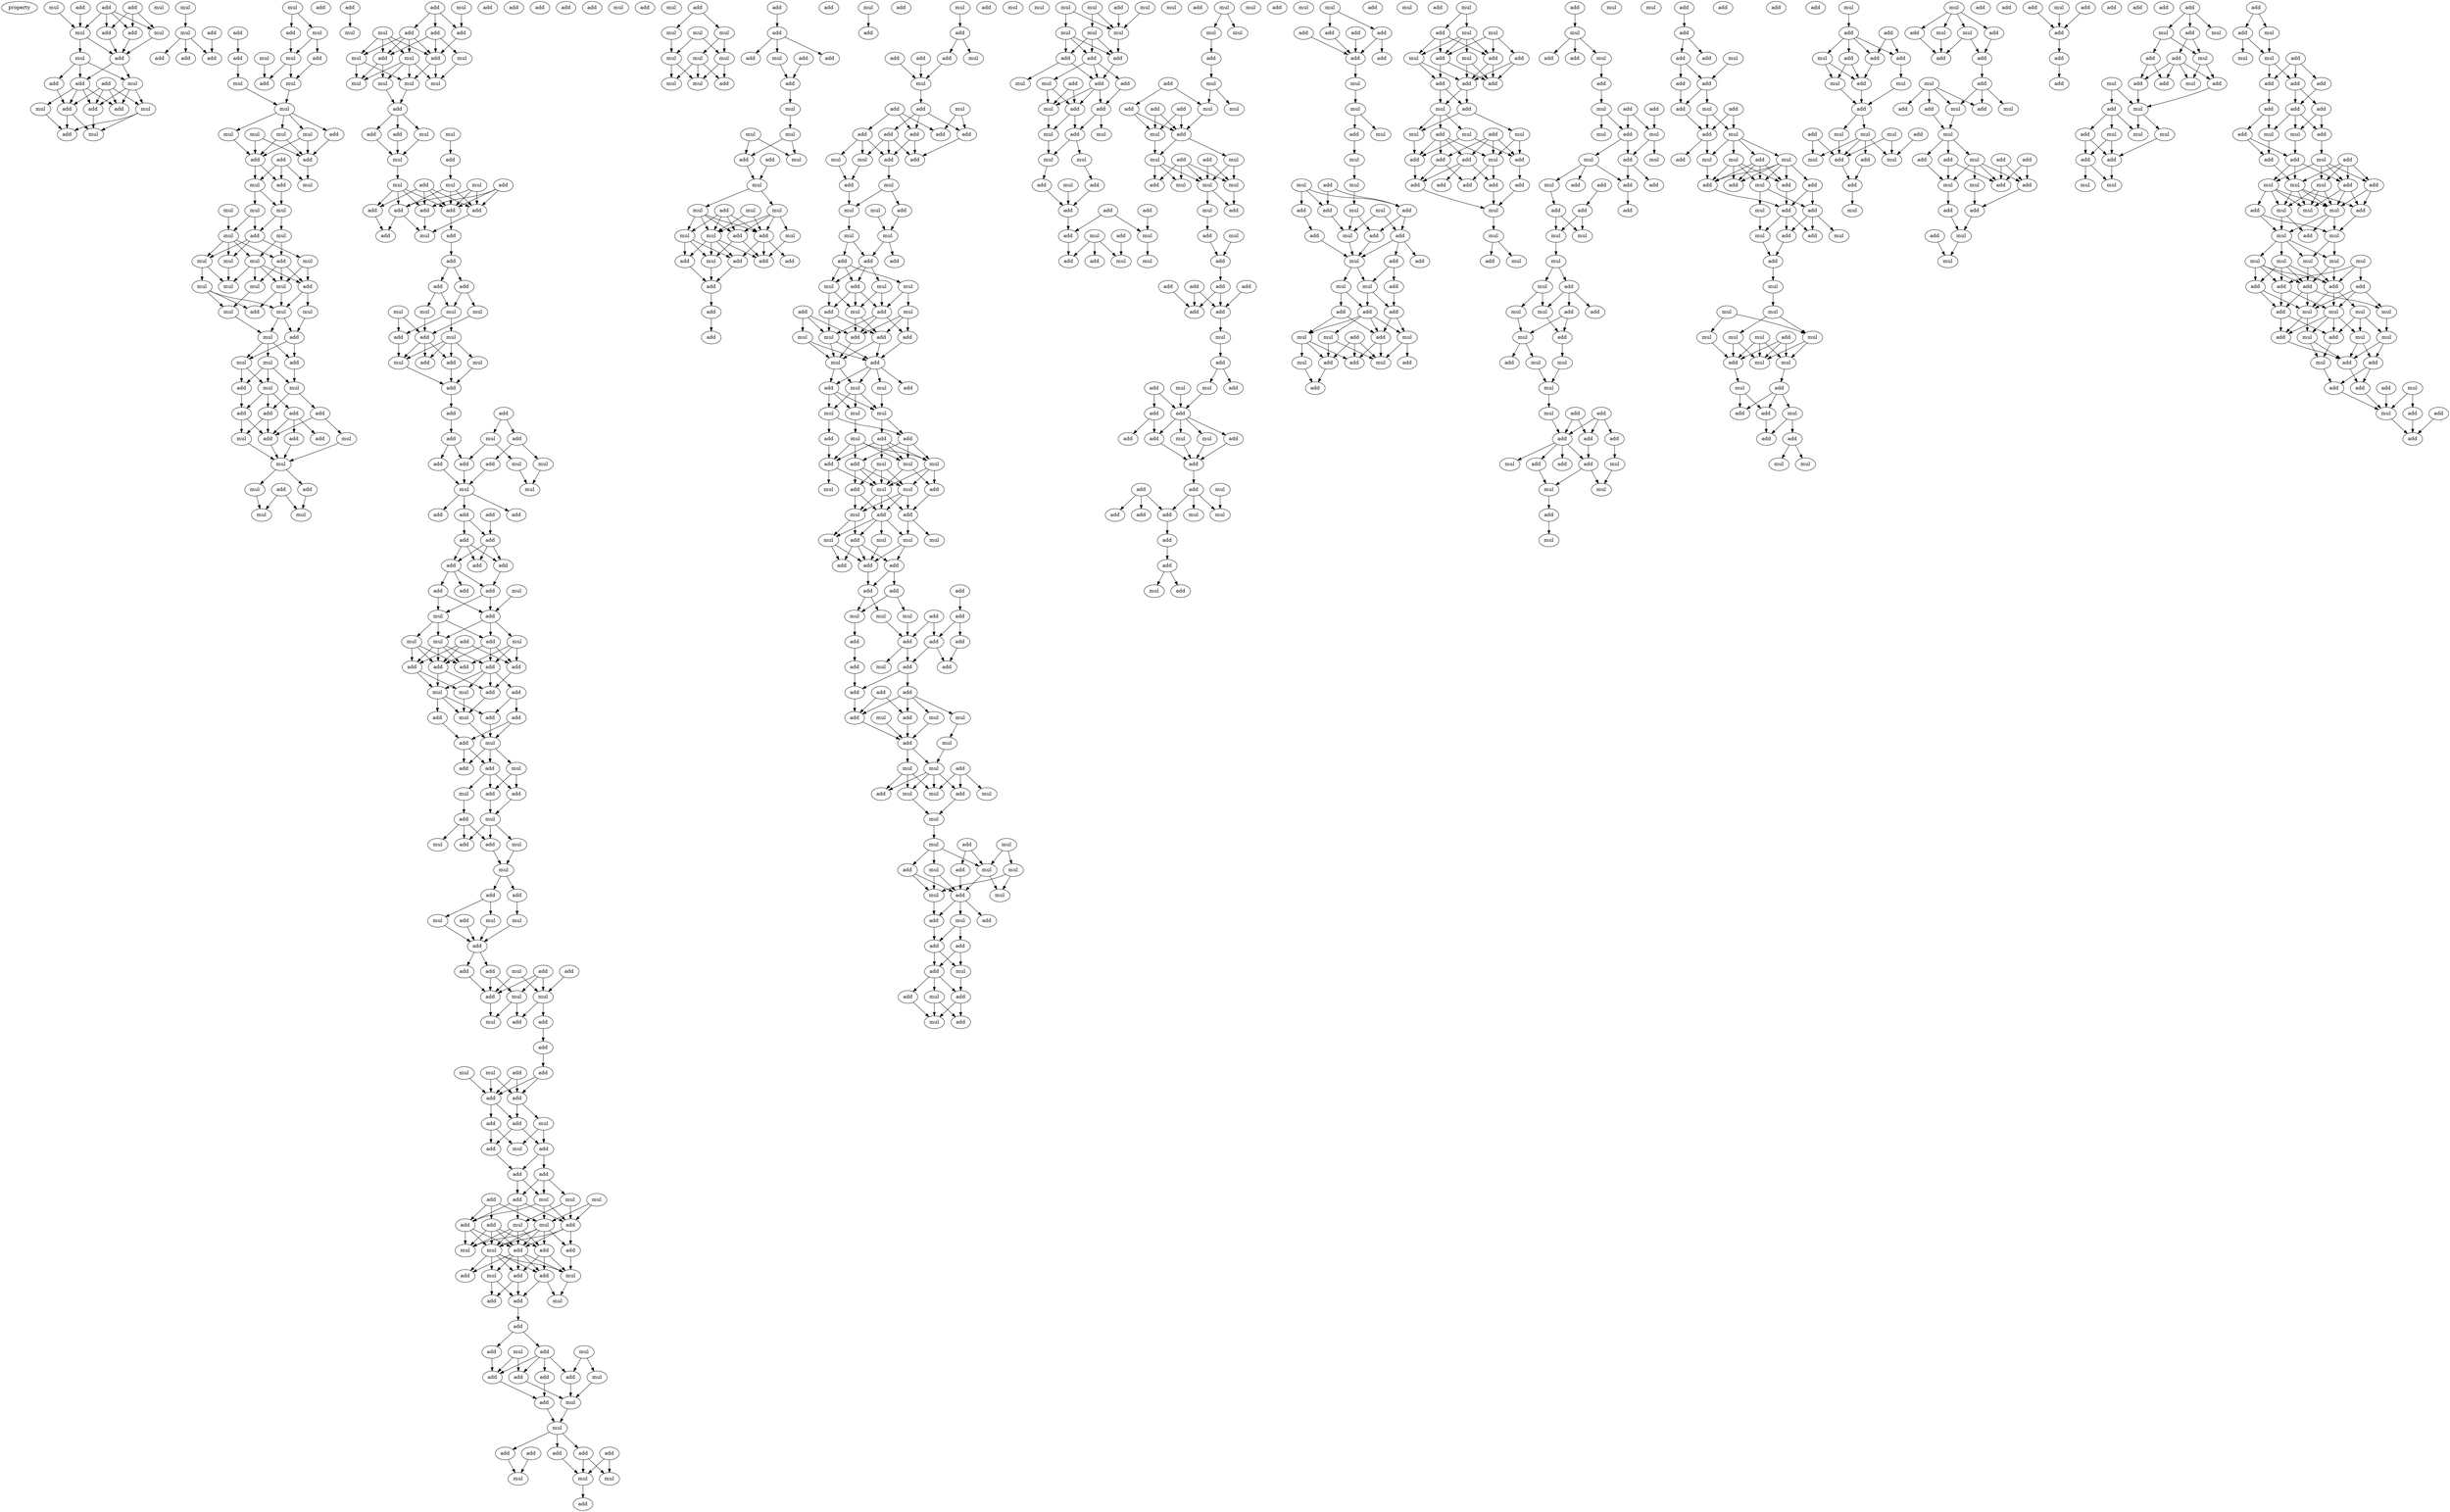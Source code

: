 digraph {
    node [fontcolor=black]
    property [mul=2,lf=1.1]
    0 [ label = add ];
    1 [ label = add ];
    2 [ label = mul ];
    3 [ label = mul ];
    4 [ label = add ];
    5 [ label = add ];
    6 [ label = mul ];
    7 [ label = add ];
    8 [ label = mul ];
    9 [ label = add ];
    10 [ label = mul ];
    11 [ label = add ];
    12 [ label = add ];
    13 [ label = add ];
    14 [ label = mul ];
    15 [ label = add ];
    16 [ label = mul ];
    17 [ label = mul ];
    18 [ label = add ];
    19 [ label = add ];
    20 [ label = add ];
    21 [ label = mul ];
    22 [ label = mul ];
    23 [ label = add ];
    24 [ label = mul ];
    25 [ label = add ];
    26 [ label = add ];
    27 [ label = add ];
    28 [ label = mul ];
    29 [ label = add ];
    30 [ label = add ];
    31 [ label = mul ];
    32 [ label = add ];
    33 [ label = add ];
    34 [ label = mul ];
    35 [ label = mul ];
    36 [ label = mul ];
    37 [ label = add ];
    38 [ label = mul ];
    39 [ label = mul ];
    40 [ label = mul ];
    41 [ label = mul ];
    42 [ label = add ];
    43 [ label = mul ];
    44 [ label = mul ];
    45 [ label = add ];
    46 [ label = add ];
    47 [ label = add ];
    48 [ label = add ];
    49 [ label = mul ];
    50 [ label = mul ];
    51 [ label = mul ];
    52 [ label = mul ];
    53 [ label = mul ];
    54 [ label = mul ];
    55 [ label = mul ];
    56 [ label = add ];
    57 [ label = mul ];
    58 [ label = add ];
    59 [ label = mul ];
    60 [ label = mul ];
    61 [ label = mul ];
    62 [ label = add ];
    63 [ label = mul ];
    64 [ label = mul ];
    65 [ label = mul ];
    66 [ label = mul ];
    67 [ label = mul ];
    68 [ label = add ];
    69 [ label = mul ];
    70 [ label = mul ];
    71 [ label = mul ];
    72 [ label = add ];
    73 [ label = mul ];
    74 [ label = mul ];
    75 [ label = add ];
    76 [ label = mul ];
    77 [ label = mul ];
    78 [ label = add ];
    79 [ label = add ];
    80 [ label = add ];
    81 [ label = add ];
    82 [ label = add ];
    83 [ label = add ];
    84 [ label = mul ];
    85 [ label = add ];
    86 [ label = add ];
    87 [ label = mul ];
    88 [ label = mul ];
    89 [ label = add ];
    90 [ label = add ];
    91 [ label = mul ];
    92 [ label = mul ];
    93 [ label = mul ];
    94 [ label = add ];
    95 [ label = add ];
    96 [ label = add ];
    97 [ label = mul ];
    98 [ label = mul ];
    99 [ label = add ];
    100 [ label = mul ];
    101 [ label = add ];
    102 [ label = add ];
    103 [ label = mul ];
    104 [ label = add ];
    105 [ label = mul ];
    106 [ label = add ];
    107 [ label = mul ];
    108 [ label = mul ];
    109 [ label = mul ];
    110 [ label = mul ];
    111 [ label = mul ];
    112 [ label = add ];
    113 [ label = add ];
    114 [ label = mul ];
    115 [ label = mul ];
    116 [ label = add ];
    117 [ label = mul ];
    118 [ label = add ];
    119 [ label = add ];
    120 [ label = mul ];
    121 [ label = mul ];
    122 [ label = mul ];
    123 [ label = add ];
    124 [ label = add ];
    125 [ label = add ];
    126 [ label = add ];
    127 [ label = add ];
    128 [ label = add ];
    129 [ label = mul ];
    130 [ label = add ];
    131 [ label = add ];
    132 [ label = add ];
    133 [ label = add ];
    134 [ label = add ];
    135 [ label = mul ];
    136 [ label = mul ];
    137 [ label = mul ];
    138 [ label = mul ];
    139 [ label = add ];
    140 [ label = add ];
    141 [ label = add ];
    142 [ label = mul ];
    143 [ label = mul ];
    144 [ label = add ];
    145 [ label = add ];
    146 [ label = add ];
    147 [ label = mul ];
    148 [ label = add ];
    149 [ label = add ];
    150 [ label = add ];
    151 [ label = add ];
    152 [ label = add ];
    153 [ label = add ];
    154 [ label = mul ];
    155 [ label = add ];
    156 [ label = mul ];
    157 [ label = add ];
    158 [ label = mul ];
    159 [ label = add ];
    160 [ label = mul ];
    161 [ label = mul ];
    162 [ label = add ];
    163 [ label = add ];
    164 [ label = add ];
    165 [ label = add ];
    166 [ label = add ];
    167 [ label = add ];
    168 [ label = add ];
    169 [ label = add ];
    170 [ label = add ];
    171 [ label = add ];
    172 [ label = add ];
    173 [ label = add ];
    174 [ label = add ];
    175 [ label = mul ];
    176 [ label = add ];
    177 [ label = mul ];
    178 [ label = add ];
    179 [ label = mul ];
    180 [ label = mul ];
    181 [ label = mul ];
    182 [ label = add ];
    183 [ label = add ];
    184 [ label = add ];
    185 [ label = add ];
    186 [ label = add ];
    187 [ label = add ];
    188 [ label = add ];
    189 [ label = mul ];
    190 [ label = add ];
    191 [ label = mul ];
    192 [ label = add ];
    193 [ label = add ];
    194 [ label = add ];
    195 [ label = mul ];
    196 [ label = add ];
    197 [ label = mul ];
    198 [ label = add ];
    199 [ label = add ];
    200 [ label = mul ];
    201 [ label = add ];
    202 [ label = mul ];
    203 [ label = add ];
    204 [ label = add ];
    205 [ label = mul ];
    206 [ label = add ];
    207 [ label = mul ];
    208 [ label = mul ];
    209 [ label = add ];
    210 [ label = add ];
    211 [ label = mul ];
    212 [ label = add ];
    213 [ label = add ];
    214 [ label = mul ];
    215 [ label = add ];
    216 [ label = mul ];
    217 [ label = mul ];
    218 [ label = mul ];
    219 [ label = add ];
    220 [ label = add ];
    221 [ label = add ];
    222 [ label = add ];
    223 [ label = mul ];
    224 [ label = add ];
    225 [ label = mul ];
    226 [ label = mul ];
    227 [ label = add ];
    228 [ label = add ];
    229 [ label = mul ];
    230 [ label = add ];
    231 [ label = add ];
    232 [ label = mul ];
    233 [ label = add ];
    234 [ label = mul ];
    235 [ label = add ];
    236 [ label = add ];
    237 [ label = add ];
    238 [ label = add ];
    239 [ label = mul ];
    240 [ label = add ];
    241 [ label = add ];
    242 [ label = mul ];
    243 [ label = mul ];
    244 [ label = add ];
    245 [ label = add ];
    246 [ label = add ];
    247 [ label = add ];
    248 [ label = mul ];
    249 [ label = add ];
    250 [ label = mul ];
    251 [ label = mul ];
    252 [ label = add ];
    253 [ label = mul ];
    254 [ label = add ];
    255 [ label = add ];
    256 [ label = add ];
    257 [ label = mul ];
    258 [ label = add ];
    259 [ label = add ];
    260 [ label = mul ];
    261 [ label = add ];
    262 [ label = mul ];
    263 [ label = add ];
    264 [ label = add ];
    265 [ label = mul ];
    266 [ label = mul ];
    267 [ label = add ];
    268 [ label = add ];
    269 [ label = mul ];
    270 [ label = add ];
    271 [ label = add ];
    272 [ label = mul ];
    273 [ label = add ];
    274 [ label = mul ];
    275 [ label = add ];
    276 [ label = add ];
    277 [ label = add ];
    278 [ label = add ];
    279 [ label = add ];
    280 [ label = mul ];
    281 [ label = add ];
    282 [ label = mul ];
    283 [ label = mul ];
    284 [ label = add ];
    285 [ label = add ];
    286 [ label = add ];
    287 [ label = add ];
    288 [ label = add ];
    289 [ label = mul ];
    290 [ label = mul ];
    291 [ label = mul ];
    292 [ label = add ];
    293 [ label = add ];
    294 [ label = mul ];
    295 [ label = mul ];
    296 [ label = mul ];
    297 [ label = mul ];
    298 [ label = mul ];
    299 [ label = mul ];
    300 [ label = mul ];
    301 [ label = add ];
    302 [ label = mul ];
    303 [ label = add ];
    304 [ label = add ];
    305 [ label = add ];
    306 [ label = mul ];
    307 [ label = add ];
    308 [ label = add ];
    309 [ label = add ];
    310 [ label = add ];
    311 [ label = mul ];
    312 [ label = mul ];
    313 [ label = mul ];
    314 [ label = add ];
    315 [ label = mul ];
    316 [ label = add ];
    317 [ label = mul ];
    318 [ label = mul ];
    319 [ label = mul ];
    320 [ label = add ];
    321 [ label = mul ];
    322 [ label = mul ];
    323 [ label = add ];
    324 [ label = mul ];
    325 [ label = mul ];
    326 [ label = add ];
    327 [ label = add ];
    328 [ label = mul ];
    329 [ label = add ];
    330 [ label = add ];
    331 [ label = add ];
    332 [ label = add ];
    333 [ label = add ];
    334 [ label = mul ];
    335 [ label = add ];
    336 [ label = mul ];
    337 [ label = add ];
    338 [ label = add ];
    339 [ label = add ];
    340 [ label = add ];
    341 [ label = add ];
    342 [ label = mul ];
    343 [ label = add ];
    344 [ label = add ];
    345 [ label = mul ];
    346 [ label = mul ];
    347 [ label = add ];
    348 [ label = add ];
    349 [ label = add ];
    350 [ label = add ];
    351 [ label = add ];
    352 [ label = add ];
    353 [ label = add ];
    354 [ label = add ];
    355 [ label = mul ];
    356 [ label = mul ];
    357 [ label = add ];
    358 [ label = mul ];
    359 [ label = add ];
    360 [ label = mul ];
    361 [ label = mul ];
    362 [ label = mul ];
    363 [ label = add ];
    364 [ label = mul ];
    365 [ label = mul ];
    366 [ label = add ];
    367 [ label = add ];
    368 [ label = add ];
    369 [ label = add ];
    370 [ label = mul ];
    371 [ label = mul ];
    372 [ label = mul ];
    373 [ label = add ];
    374 [ label = add ];
    375 [ label = mul ];
    376 [ label = add ];
    377 [ label = mul ];
    378 [ label = add ];
    379 [ label = add ];
    380 [ label = mul ];
    381 [ label = mul ];
    382 [ label = add ];
    383 [ label = mul ];
    384 [ label = add ];
    385 [ label = mul ];
    386 [ label = add ];
    387 [ label = mul ];
    388 [ label = add ];
    389 [ label = mul ];
    390 [ label = mul ];
    391 [ label = mul ];
    392 [ label = mul ];
    393 [ label = add ];
    394 [ label = add ];
    395 [ label = add ];
    396 [ label = add ];
    397 [ label = mul ];
    398 [ label = mul ];
    399 [ label = add ];
    400 [ label = mul ];
    401 [ label = mul ];
    402 [ label = mul ];
    403 [ label = mul ];
    404 [ label = add ];
    405 [ label = add ];
    406 [ label = add ];
    407 [ label = mul ];
    408 [ label = add ];
    409 [ label = mul ];
    410 [ label = mul ];
    411 [ label = mul ];
    412 [ label = mul ];
    413 [ label = add ];
    414 [ label = add ];
    415 [ label = add ];
    416 [ label = add ];
    417 [ label = add ];
    418 [ label = add ];
    419 [ label = add ];
    420 [ label = mul ];
    421 [ label = add ];
    422 [ label = add ];
    423 [ label = mul ];
    424 [ label = mul ];
    425 [ label = add ];
    426 [ label = add ];
    427 [ label = add ];
    428 [ label = add ];
    429 [ label = add ];
    430 [ label = mul ];
    431 [ label = add ];
    432 [ label = add ];
    433 [ label = add ];
    434 [ label = add ];
    435 [ label = add ];
    436 [ label = add ];
    437 [ label = mul ];
    438 [ label = mul ];
    439 [ label = add ];
    440 [ label = mul ];
    441 [ label = mul ];
    442 [ label = add ];
    443 [ label = mul ];
    444 [ label = mul ];
    445 [ label = add ];
    446 [ label = mul ];
    447 [ label = mul ];
    448 [ label = add ];
    449 [ label = add ];
    450 [ label = mul ];
    451 [ label = mul ];
    452 [ label = add ];
    453 [ label = mul ];
    454 [ label = mul ];
    455 [ label = mul ];
    456 [ label = add ];
    457 [ label = add ];
    458 [ label = mul ];
    459 [ label = mul ];
    460 [ label = add ];
    461 [ label = mul ];
    462 [ label = mul ];
    463 [ label = add ];
    464 [ label = mul ];
    465 [ label = add ];
    466 [ label = add ];
    467 [ label = mul ];
    468 [ label = add ];
    469 [ label = add ];
    470 [ label = mul ];
    471 [ label = mul ];
    472 [ label = add ];
    473 [ label = add ];
    474 [ label = mul ];
    475 [ label = add ];
    476 [ label = mul ];
    477 [ label = mul ];
    478 [ label = add ];
    479 [ label = mul ];
    480 [ label = mul ];
    481 [ label = mul ];
    482 [ label = mul ];
    483 [ label = mul ];
    484 [ label = add ];
    485 [ label = add ];
    486 [ label = add ];
    487 [ label = add ];
    488 [ label = mul ];
    489 [ label = mul ];
    490 [ label = add ];
    491 [ label = add ];
    492 [ label = add ];
    493 [ label = add ];
    494 [ label = mul ];
    495 [ label = mul ];
    496 [ label = add ];
    497 [ label = add ];
    498 [ label = mul ];
    499 [ label = mul ];
    500 [ label = mul ];
    501 [ label = add ];
    502 [ label = mul ];
    503 [ label = add ];
    504 [ label = add ];
    505 [ label = add ];
    506 [ label = add ];
    507 [ label = mul ];
    508 [ label = add ];
    509 [ label = mul ];
    510 [ label = add ];
    511 [ label = mul ];
    512 [ label = mul ];
    513 [ label = add ];
    514 [ label = add ];
    515 [ label = mul ];
    516 [ label = mul ];
    517 [ label = mul ];
    518 [ label = mul ];
    519 [ label = add ];
    520 [ label = mul ];
    521 [ label = add ];
    522 [ label = add ];
    523 [ label = mul ];
    524 [ label = add ];
    525 [ label = mul ];
    526 [ label = add ];
    527 [ label = add ];
    528 [ label = mul ];
    529 [ label = add ];
    530 [ label = add ];
    531 [ label = mul ];
    532 [ label = mul ];
    533 [ label = add ];
    534 [ label = mul ];
    535 [ label = mul ];
    536 [ label = mul ];
    537 [ label = mul ];
    538 [ label = add ];
    539 [ label = add ];
    540 [ label = mul ];
    541 [ label = add ];
    542 [ label = add ];
    543 [ label = add ];
    544 [ label = add ];
    545 [ label = add ];
    546 [ label = add ];
    547 [ label = add ];
    548 [ label = add ];
    549 [ label = mul ];
    550 [ label = add ];
    551 [ label = mul ];
    552 [ label = mul ];
    553 [ label = add ];
    554 [ label = add ];
    555 [ label = add ];
    556 [ label = add ];
    557 [ label = add ];
    558 [ label = add ];
    559 [ label = mul ];
    560 [ label = mul ];
    561 [ label = add ];
    562 [ label = add ];
    563 [ label = add ];
    564 [ label = mul ];
    565 [ label = add ];
    566 [ label = add ];
    567 [ label = add ];
    568 [ label = mul ];
    569 [ label = mul ];
    570 [ label = add ];
    571 [ label = add ];
    572 [ label = add ];
    573 [ label = mul ];
    574 [ label = mul ];
    575 [ label = add ];
    576 [ label = mul ];
    577 [ label = add ];
    578 [ label = add ];
    579 [ label = add ];
    580 [ label = add ];
    581 [ label = add ];
    582 [ label = add ];
    583 [ label = add ];
    584 [ label = mul ];
    585 [ label = mul ];
    586 [ label = mul ];
    587 [ label = add ];
    588 [ label = mul ];
    589 [ label = mul ];
    590 [ label = mul ];
    591 [ label = add ];
    592 [ label = mul ];
    593 [ label = add ];
    594 [ label = add ];
    595 [ label = mul ];
    596 [ label = add ];
    597 [ label = mul ];
    598 [ label = add ];
    599 [ label = add ];
    600 [ label = mul ];
    601 [ label = add ];
    602 [ label = add ];
    603 [ label = mul ];
    604 [ label = add ];
    605 [ label = add ];
    606 [ label = mul ];
    607 [ label = mul ];
    608 [ label = add ];
    609 [ label = add ];
    610 [ label = add ];
    611 [ label = add ];
    612 [ label = mul ];
    613 [ label = mul ];
    614 [ label = add ];
    615 [ label = add ];
    616 [ label = mul ];
    617 [ label = mul ];
    618 [ label = add ];
    619 [ label = mul ];
    620 [ label = add ];
    621 [ label = add ];
    622 [ label = add ];
    623 [ label = mul ];
    624 [ label = mul ];
    625 [ label = add ];
    626 [ label = mul ];
    627 [ label = mul ];
    628 [ label = add ];
    629 [ label = add ];
    630 [ label = mul ];
    631 [ label = add ];
    632 [ label = add ];
    633 [ label = add ];
    634 [ label = add ];
    635 [ label = mul ];
    636 [ label = add ];
    637 [ label = add ];
    638 [ label = mul ];
    639 [ label = add ];
    640 [ label = mul ];
    641 [ label = mul ];
    642 [ label = mul ];
    643 [ label = add ];
    644 [ label = add ];
    645 [ label = add ];
    646 [ label = add ];
    647 [ label = add ];
    648 [ label = add ];
    649 [ label = add ];
    650 [ label = add ];
    651 [ label = add ];
    652 [ label = mul ];
    653 [ label = add ];
    654 [ label = mul ];
    655 [ label = mul ];
    656 [ label = add ];
    657 [ label = mul ];
    658 [ label = add ];
    659 [ label = add ];
    660 [ label = mul ];
    661 [ label = add ];
    662 [ label = mul ];
    663 [ label = mul ];
    664 [ label = add ];
    665 [ label = add ];
    666 [ label = add ];
    667 [ label = mul ];
    668 [ label = mul ];
    669 [ label = mul ];
    670 [ label = mul ];
    671 [ label = add ];
    672 [ label = add ];
    673 [ label = add ];
    674 [ label = add ];
    675 [ label = add ];
    676 [ label = mul ];
    677 [ label = add ];
    678 [ label = add ];
    679 [ label = add ];
    680 [ label = mul ];
    681 [ label = mul ];
    682 [ label = mul ];
    683 [ label = mul ];
    684 [ label = mul ];
    685 [ label = add ];
    686 [ label = add ];
    687 [ label = add ];
    688 [ label = mul ];
    689 [ label = mul ];
    690 [ label = mul ];
    691 [ label = add ];
    692 [ label = mul ];
    693 [ label = add ];
    694 [ label = mul ];
    695 [ label = mul ];
    696 [ label = add ];
    697 [ label = add ];
    698 [ label = mul ];
    699 [ label = add ];
    700 [ label = add ];
    701 [ label = add ];
    702 [ label = add ];
    703 [ label = add ];
    704 [ label = mul ];
    705 [ label = mul ];
    706 [ label = add ];
    707 [ label = mul ];
    708 [ label = mul ];
    709 [ label = add ];
    710 [ label = mul ];
    711 [ label = add ];
    712 [ label = add ];
    713 [ label = mul ];
    714 [ label = add ];
    715 [ label = add ];
    716 [ label = add ];
    717 [ label = add ];
    718 [ label = add ];
    719 [ label = add ];
    720 [ label = add ];
    721 [ label = add ];
    722 [ label = mul ];
    723 [ label = mul ];
    724 [ label = add ];
    725 [ label = mul ];
    726 [ label = mul ];
    727 [ label = add ];
    728 [ label = mul ];
    729 [ label = add ];
    730 [ label = mul ];
    731 [ label = add ];
    732 [ label = add ];
    733 [ label = add ];
    734 [ label = add ];
    735 [ label = add ];
    736 [ label = mul ];
    737 [ label = add ];
    738 [ label = add ];
    739 [ label = mul ];
    740 [ label = mul ];
    741 [ label = add ];
    742 [ label = add ];
    743 [ label = add ];
    744 [ label = mul ];
    745 [ label = mul ];
    746 [ label = mul ];
    747 [ label = mul ];
    748 [ label = mul ];
    749 [ label = mul ];
    750 [ label = add ];
    751 [ label = mul ];
    752 [ label = add ];
    753 [ label = mul ];
    754 [ label = mul ];
    755 [ label = add ];
    756 [ label = mul ];
    757 [ label = add ];
    758 [ label = mul ];
    759 [ label = add ];
    760 [ label = add ];
    761 [ label = add ];
    762 [ label = mul ];
    763 [ label = mul ];
    764 [ label = mul ];
    765 [ label = add ];
    766 [ label = add ];
    767 [ label = mul ];
    768 [ label = add ];
    769 [ label = add ];
    770 [ label = add ];
    771 [ label = mul ];
    772 [ label = add ];
    773 [ label = mul ];
    774 [ label = add ];
    775 [ label = add ];
    776 [ label = mul ];
    777 [ label = add ];
    778 [ label = mul ];
    779 [ label = mul ];
    780 [ label = add ];
    781 [ label = mul ];
    782 [ label = add ];
    783 [ label = mul ];
    784 [ label = add ];
    785 [ label = mul ];
    786 [ label = mul ];
    787 [ label = add ];
    788 [ label = add ];
    789 [ label = mul ];
    790 [ label = mul ];
    791 [ label = add ];
    792 [ label = add ];
    793 [ label = add ];
    794 [ label = mul ];
    795 [ label = add ];
    796 [ label = add ];
    797 [ label = mul ];
    798 [ label = mul ];
    799 [ label = add ];
    800 [ label = mul ];
    801 [ label = add ];
    802 [ label = add ];
    803 [ label = mul ];
    804 [ label = add ];
    805 [ label = add ];
    806 [ label = mul ];
    807 [ label = add ];
    808 [ label = add ];
    809 [ label = mul ];
    810 [ label = add ];
    811 [ label = add ];
    812 [ label = add ];
    813 [ label = add ];
    814 [ label = mul ];
    815 [ label = mul ];
    816 [ label = add ];
    817 [ label = add ];
    818 [ label = add ];
    819 [ label = mul ];
    820 [ label = add ];
    821 [ label = add ];
    822 [ label = add ];
    823 [ label = add ];
    824 [ label = add ];
    825 [ label = add ];
    826 [ label = add ];
    827 [ label = add ];
    828 [ label = mul ];
    829 [ label = mul ];
    830 [ label = add ];
    831 [ label = mul ];
    832 [ label = add ];
    833 [ label = add ];
    834 [ label = add ];
    835 [ label = mul ];
    836 [ label = add ];
    837 [ label = mul ];
    838 [ label = mul ];
    839 [ label = add ];
    840 [ label = mul ];
    841 [ label = mul ];
    842 [ label = mul ];
    843 [ label = add ];
    844 [ label = add ];
    845 [ label = add ];
    846 [ label = mul ];
    847 [ label = mul ];
    848 [ label = add ];
    849 [ label = add ];
    850 [ label = mul ];
    851 [ label = add ];
    852 [ label = mul ];
    853 [ label = mul ];
    854 [ label = add ];
    855 [ label = add ];
    856 [ label = add ];
    857 [ label = add ];
    858 [ label = add ];
    859 [ label = add ];
    860 [ label = add ];
    861 [ label = mul ];
    862 [ label = mul ];
    863 [ label = add ];
    864 [ label = add ];
    865 [ label = add ];
    866 [ label = mul ];
    867 [ label = add ];
    868 [ label = mul ];
    869 [ label = add ];
    870 [ label = mul ];
    871 [ label = add ];
    872 [ label = mul ];
    873 [ label = mul ];
    874 [ label = add ];
    875 [ label = mul ];
    876 [ label = mul ];
    877 [ label = add ];
    878 [ label = mul ];
    879 [ label = mul ];
    880 [ label = add ];
    881 [ label = mul ];
    882 [ label = mul ];
    883 [ label = mul ];
    884 [ label = mul ];
    885 [ label = mul ];
    886 [ label = add ];
    887 [ label = add ];
    888 [ label = add ];
    889 [ label = add ];
    890 [ label = add ];
    891 [ label = mul ];
    892 [ label = mul ];
    893 [ label = mul ];
    894 [ label = mul ];
    895 [ label = add ];
    896 [ label = mul ];
    897 [ label = add ];
    898 [ label = mul ];
    899 [ label = mul ];
    900 [ label = add ];
    901 [ label = add ];
    902 [ label = add ];
    903 [ label = mul ];
    904 [ label = add ];
    905 [ label = mul ];
    906 [ label = add ];
    907 [ label = add ];
    908 [ label = add ];
    909 [ label = mul ];
    910 [ label = add ];
    911 [ label = add ];
    0 -> 5 [ name = 0 ];
    0 -> 7 [ name = 1 ];
    0 -> 8 [ name = 2 ];
    1 -> 5 [ name = 3 ];
    1 -> 6 [ name = 4 ];
    1 -> 7 [ name = 5 ];
    1 -> 8 [ name = 6 ];
    2 -> 6 [ name = 7 ];
    4 -> 6 [ name = 8 ];
    5 -> 9 [ name = 9 ];
    6 -> 9 [ name = 10 ];
    6 -> 10 [ name = 11 ];
    7 -> 9 [ name = 12 ];
    8 -> 9 [ name = 13 ];
    9 -> 11 [ name = 14 ];
    9 -> 14 [ name = 15 ];
    10 -> 11 [ name = 16 ];
    10 -> 13 [ name = 17 ];
    10 -> 14 [ name = 18 ];
    11 -> 15 [ name = 19 ];
    11 -> 16 [ name = 20 ];
    11 -> 18 [ name = 21 ];
    11 -> 19 [ name = 22 ];
    12 -> 15 [ name = 23 ];
    12 -> 17 [ name = 24 ];
    12 -> 18 [ name = 25 ];
    12 -> 19 [ name = 26 ];
    13 -> 19 [ name = 27 ];
    14 -> 15 [ name = 28 ];
    14 -> 17 [ name = 29 ];
    14 -> 18 [ name = 30 ];
    16 -> 20 [ name = 31 ];
    17 -> 20 [ name = 32 ];
    17 -> 21 [ name = 33 ];
    18 -> 21 [ name = 34 ];
    19 -> 20 [ name = 35 ];
    19 -> 21 [ name = 36 ];
    22 -> 24 [ name = 37 ];
    23 -> 27 [ name = 38 ];
    24 -> 25 [ name = 39 ];
    24 -> 26 [ name = 40 ];
    24 -> 27 [ name = 41 ];
    28 -> 30 [ name = 42 ];
    28 -> 31 [ name = 43 ];
    29 -> 33 [ name = 44 ];
    30 -> 35 [ name = 45 ];
    31 -> 32 [ name = 46 ];
    31 -> 35 [ name = 47 ];
    32 -> 38 [ name = 48 ];
    33 -> 36 [ name = 49 ];
    34 -> 37 [ name = 50 ];
    35 -> 37 [ name = 51 ];
    35 -> 38 [ name = 52 ];
    36 -> 39 [ name = 53 ];
    38 -> 39 [ name = 54 ];
    39 -> 40 [ name = 55 ];
    39 -> 41 [ name = 56 ];
    39 -> 42 [ name = 57 ];
    39 -> 44 [ name = 58 ];
    40 -> 45 [ name = 59 ];
    40 -> 46 [ name = 60 ];
    41 -> 45 [ name = 61 ];
    41 -> 46 [ name = 62 ];
    42 -> 46 [ name = 63 ];
    43 -> 45 [ name = 64 ];
    43 -> 46 [ name = 65 ];
    44 -> 45 [ name = 66 ];
    45 -> 48 [ name = 67 ];
    45 -> 50 [ name = 68 ];
    46 -> 49 [ name = 69 ];
    47 -> 48 [ name = 70 ];
    47 -> 49 [ name = 71 ];
    47 -> 50 [ name = 72 ];
    48 -> 52 [ name = 73 ];
    50 -> 52 [ name = 74 ];
    50 -> 53 [ name = 75 ];
    51 -> 55 [ name = 76 ];
    52 -> 54 [ name = 77 ];
    52 -> 56 [ name = 78 ];
    53 -> 55 [ name = 79 ];
    53 -> 56 [ name = 80 ];
    54 -> 58 [ name = 81 ];
    54 -> 61 [ name = 82 ];
    55 -> 58 [ name = 83 ];
    55 -> 59 [ name = 84 ];
    55 -> 60 [ name = 85 ];
    55 -> 61 [ name = 86 ];
    56 -> 57 [ name = 87 ];
    56 -> 59 [ name = 88 ];
    56 -> 60 [ name = 89 ];
    57 -> 62 [ name = 90 ];
    57 -> 66 [ name = 91 ];
    58 -> 62 [ name = 92 ];
    58 -> 65 [ name = 93 ];
    58 -> 66 [ name = 94 ];
    59 -> 64 [ name = 95 ];
    60 -> 63 [ name = 96 ];
    60 -> 64 [ name = 97 ];
    61 -> 62 [ name = 98 ];
    61 -> 64 [ name = 99 ];
    61 -> 65 [ name = 100 ];
    61 -> 66 [ name = 101 ];
    62 -> 69 [ name = 102 ];
    62 -> 70 [ name = 103 ];
    63 -> 67 [ name = 104 ];
    63 -> 68 [ name = 105 ];
    63 -> 69 [ name = 106 ];
    65 -> 67 [ name = 107 ];
    66 -> 68 [ name = 108 ];
    66 -> 69 [ name = 109 ];
    67 -> 71 [ name = 110 ];
    69 -> 71 [ name = 111 ];
    69 -> 72 [ name = 112 ];
    70 -> 72 [ name = 113 ];
    71 -> 73 [ name = 114 ];
    71 -> 74 [ name = 115 ];
    71 -> 75 [ name = 116 ];
    72 -> 73 [ name = 117 ];
    72 -> 75 [ name = 118 ];
    73 -> 77 [ name = 119 ];
    73 -> 78 [ name = 120 ];
    74 -> 76 [ name = 121 ];
    74 -> 77 [ name = 122 ];
    74 -> 78 [ name = 123 ];
    75 -> 76 [ name = 124 ];
    76 -> 81 [ name = 125 ];
    76 -> 82 [ name = 126 ];
    77 -> 79 [ name = 127 ];
    77 -> 80 [ name = 128 ];
    77 -> 81 [ name = 129 ];
    78 -> 79 [ name = 130 ];
    79 -> 84 [ name = 131 ];
    79 -> 86 [ name = 132 ];
    80 -> 83 [ name = 133 ];
    80 -> 85 [ name = 134 ];
    80 -> 86 [ name = 135 ];
    81 -> 84 [ name = 136 ];
    81 -> 86 [ name = 137 ];
    82 -> 86 [ name = 138 ];
    82 -> 87 [ name = 139 ];
    84 -> 88 [ name = 140 ];
    85 -> 88 [ name = 141 ];
    86 -> 88 [ name = 142 ];
    87 -> 88 [ name = 143 ];
    88 -> 90 [ name = 144 ];
    88 -> 91 [ name = 145 ];
    89 -> 92 [ name = 146 ];
    89 -> 93 [ name = 147 ];
    90 -> 92 [ name = 148 ];
    91 -> 93 [ name = 149 ];
    95 -> 97 [ name = 150 ];
    96 -> 99 [ name = 151 ];
    96 -> 101 [ name = 152 ];
    96 -> 102 [ name = 153 ];
    98 -> 99 [ name = 154 ];
    99 -> 104 [ name = 155 ];
    100 -> 103 [ name = 156 ];
    100 -> 104 [ name = 157 ];
    100 -> 105 [ name = 158 ];
    100 -> 106 [ name = 159 ];
    101 -> 104 [ name = 160 ];
    101 -> 106 [ name = 161 ];
    101 -> 107 [ name = 162 ];
    102 -> 103 [ name = 163 ];
    102 -> 104 [ name = 164 ];
    102 -> 105 [ name = 165 ];
    102 -> 106 [ name = 166 ];
    103 -> 108 [ name = 167 ];
    103 -> 110 [ name = 168 ];
    104 -> 108 [ name = 169 ];
    104 -> 111 [ name = 170 ];
    105 -> 108 [ name = 171 ];
    105 -> 109 [ name = 172 ];
    105 -> 110 [ name = 173 ];
    105 -> 111 [ name = 174 ];
    106 -> 109 [ name = 175 ];
    106 -> 110 [ name = 176 ];
    107 -> 111 [ name = 177 ];
    108 -> 112 [ name = 178 ];
    109 -> 112 [ name = 179 ];
    112 -> 113 [ name = 180 ];
    112 -> 114 [ name = 181 ];
    112 -> 116 [ name = 182 ];
    113 -> 117 [ name = 183 ];
    114 -> 117 [ name = 184 ];
    115 -> 118 [ name = 185 ];
    116 -> 117 [ name = 186 ];
    117 -> 122 [ name = 187 ];
    118 -> 121 [ name = 188 ];
    119 -> 124 [ name = 189 ];
    119 -> 126 [ name = 190 ];
    119 -> 127 [ name = 191 ];
    119 -> 128 [ name = 192 ];
    120 -> 125 [ name = 193 ];
    120 -> 127 [ name = 194 ];
    120 -> 128 [ name = 195 ];
    121 -> 125 [ name = 196 ];
    121 -> 127 [ name = 197 ];
    121 -> 128 [ name = 198 ];
    122 -> 124 [ name = 199 ];
    122 -> 125 [ name = 200 ];
    122 -> 126 [ name = 201 ];
    122 -> 128 [ name = 202 ];
    123 -> 126 [ name = 203 ];
    123 -> 127 [ name = 204 ];
    123 -> 128 [ name = 205 ];
    124 -> 130 [ name = 206 ];
    125 -> 129 [ name = 207 ];
    125 -> 130 [ name = 208 ];
    126 -> 129 [ name = 209 ];
    127 -> 129 [ name = 210 ];
    128 -> 131 [ name = 211 ];
    131 -> 132 [ name = 212 ];
    132 -> 133 [ name = 213 ];
    132 -> 134 [ name = 214 ];
    133 -> 135 [ name = 215 ];
    133 -> 138 [ name = 216 ];
    134 -> 135 [ name = 217 ];
    134 -> 137 [ name = 218 ];
    135 -> 140 [ name = 219 ];
    135 -> 142 [ name = 220 ];
    136 -> 140 [ name = 221 ];
    136 -> 141 [ name = 222 ];
    137 -> 141 [ name = 223 ];
    138 -> 141 [ name = 224 ];
    140 -> 147 [ name = 225 ];
    141 -> 144 [ name = 226 ];
    141 -> 145 [ name = 227 ];
    141 -> 147 [ name = 228 ];
    142 -> 143 [ name = 229 ];
    142 -> 144 [ name = 230 ];
    142 -> 145 [ name = 231 ];
    142 -> 147 [ name = 232 ];
    143 -> 148 [ name = 233 ];
    144 -> 148 [ name = 234 ];
    147 -> 148 [ name = 235 ];
    148 -> 150 [ name = 236 ];
    149 -> 152 [ name = 237 ];
    149 -> 154 [ name = 238 ];
    150 -> 151 [ name = 239 ];
    151 -> 155 [ name = 240 ];
    151 -> 157 [ name = 241 ];
    152 -> 158 [ name = 242 ];
    152 -> 159 [ name = 243 ];
    154 -> 155 [ name = 244 ];
    154 -> 156 [ name = 245 ];
    155 -> 160 [ name = 246 ];
    156 -> 161 [ name = 247 ];
    157 -> 160 [ name = 248 ];
    158 -> 161 [ name = 249 ];
    159 -> 160 [ name = 250 ];
    160 -> 163 [ name = 251 ];
    160 -> 164 [ name = 252 ];
    160 -> 165 [ name = 253 ];
    162 -> 166 [ name = 254 ];
    165 -> 166 [ name = 255 ];
    165 -> 167 [ name = 256 ];
    166 -> 168 [ name = 257 ];
    166 -> 169 [ name = 258 ];
    166 -> 171 [ name = 259 ];
    167 -> 168 [ name = 260 ];
    167 -> 169 [ name = 261 ];
    167 -> 171 [ name = 262 ];
    169 -> 174 [ name = 263 ];
    171 -> 172 [ name = 264 ];
    171 -> 173 [ name = 265 ];
    171 -> 174 [ name = 266 ];
    173 -> 176 [ name = 267 ];
    173 -> 177 [ name = 268 ];
    174 -> 176 [ name = 269 ];
    174 -> 177 [ name = 270 ];
    175 -> 176 [ name = 271 ];
    176 -> 178 [ name = 272 ];
    176 -> 180 [ name = 273 ];
    176 -> 181 [ name = 274 ];
    177 -> 178 [ name = 275 ];
    177 -> 179 [ name = 276 ];
    177 -> 180 [ name = 277 ];
    178 -> 183 [ name = 278 ];
    178 -> 184 [ name = 279 ];
    178 -> 187 [ name = 280 ];
    179 -> 184 [ name = 281 ];
    179 -> 185 [ name = 282 ];
    179 -> 186 [ name = 283 ];
    180 -> 183 [ name = 284 ];
    180 -> 184 [ name = 285 ];
    180 -> 185 [ name = 286 ];
    180 -> 186 [ name = 287 ];
    181 -> 183 [ name = 288 ];
    181 -> 185 [ name = 289 ];
    181 -> 187 [ name = 290 ];
    182 -> 184 [ name = 291 ];
    182 -> 186 [ name = 292 ];
    182 -> 187 [ name = 293 ];
    183 -> 188 [ name = 294 ];
    183 -> 189 [ name = 295 ];
    183 -> 190 [ name = 296 ];
    183 -> 191 [ name = 297 ];
    184 -> 188 [ name = 298 ];
    184 -> 189 [ name = 299 ];
    186 -> 189 [ name = 300 ];
    186 -> 191 [ name = 301 ];
    187 -> 188 [ name = 302 ];
    188 -> 195 [ name = 303 ];
    189 -> 192 [ name = 304 ];
    189 -> 193 [ name = 305 ];
    189 -> 195 [ name = 306 ];
    190 -> 193 [ name = 307 ];
    190 -> 194 [ name = 308 ];
    191 -> 195 [ name = 309 ];
    192 -> 196 [ name = 310 ];
    193 -> 197 [ name = 311 ];
    194 -> 196 [ name = 312 ];
    194 -> 197 [ name = 313 ];
    195 -> 197 [ name = 314 ];
    196 -> 198 [ name = 315 ];
    196 -> 199 [ name = 316 ];
    197 -> 198 [ name = 317 ];
    197 -> 199 [ name = 318 ];
    197 -> 200 [ name = 319 ];
    199 -> 201 [ name = 320 ];
    199 -> 202 [ name = 321 ];
    199 -> 204 [ name = 322 ];
    200 -> 201 [ name = 323 ];
    200 -> 204 [ name = 324 ];
    201 -> 205 [ name = 325 ];
    202 -> 206 [ name = 326 ];
    204 -> 205 [ name = 327 ];
    205 -> 207 [ name = 328 ];
    205 -> 209 [ name = 329 ];
    205 -> 210 [ name = 330 ];
    206 -> 208 [ name = 331 ];
    206 -> 209 [ name = 332 ];
    206 -> 210 [ name = 333 ];
    207 -> 211 [ name = 334 ];
    210 -> 211 [ name = 335 ];
    211 -> 212 [ name = 336 ];
    211 -> 213 [ name = 337 ];
    212 -> 214 [ name = 338 ];
    212 -> 218 [ name = 339 ];
    213 -> 217 [ name = 340 ];
    214 -> 219 [ name = 341 ];
    215 -> 219 [ name = 342 ];
    217 -> 219 [ name = 343 ];
    218 -> 219 [ name = 344 ];
    219 -> 220 [ name = 345 ];
    219 -> 222 [ name = 346 ];
    220 -> 226 [ name = 347 ];
    220 -> 227 [ name = 348 ];
    221 -> 225 [ name = 349 ];
    222 -> 227 [ name = 350 ];
    223 -> 225 [ name = 351 ];
    223 -> 227 [ name = 352 ];
    224 -> 225 [ name = 353 ];
    224 -> 226 [ name = 354 ];
    224 -> 227 [ name = 355 ];
    225 -> 228 [ name = 356 ];
    225 -> 230 [ name = 357 ];
    226 -> 229 [ name = 358 ];
    226 -> 230 [ name = 359 ];
    227 -> 229 [ name = 360 ];
    228 -> 231 [ name = 361 ];
    231 -> 236 [ name = 362 ];
    232 -> 237 [ name = 363 ];
    232 -> 238 [ name = 364 ];
    234 -> 238 [ name = 365 ];
    235 -> 237 [ name = 366 ];
    235 -> 238 [ name = 367 ];
    236 -> 237 [ name = 368 ];
    236 -> 238 [ name = 369 ];
    237 -> 239 [ name = 370 ];
    237 -> 240 [ name = 371 ];
    238 -> 240 [ name = 372 ];
    238 -> 241 [ name = 373 ];
    239 -> 242 [ name = 374 ];
    239 -> 245 [ name = 375 ];
    240 -> 244 [ name = 376 ];
    240 -> 245 [ name = 377 ];
    241 -> 242 [ name = 378 ];
    241 -> 244 [ name = 379 ];
    244 -> 247 [ name = 380 ];
    245 -> 246 [ name = 381 ];
    245 -> 247 [ name = 382 ];
    246 -> 249 [ name = 383 ];
    246 -> 250 [ name = 384 ];
    246 -> 251 [ name = 385 ];
    247 -> 249 [ name = 386 ];
    247 -> 251 [ name = 387 ];
    248 -> 255 [ name = 388 ];
    248 -> 257 [ name = 389 ];
    249 -> 253 [ name = 390 ];
    249 -> 254 [ name = 391 ];
    249 -> 255 [ name = 392 ];
    250 -> 253 [ name = 393 ];
    250 -> 255 [ name = 394 ];
    251 -> 254 [ name = 395 ];
    251 -> 255 [ name = 396 ];
    251 -> 257 [ name = 397 ];
    252 -> 254 [ name = 398 ];
    252 -> 256 [ name = 399 ];
    252 -> 257 [ name = 400 ];
    253 -> 259 [ name = 401 ];
    253 -> 260 [ name = 402 ];
    253 -> 261 [ name = 403 ];
    253 -> 262 [ name = 404 ];
    254 -> 259 [ name = 405 ];
    254 -> 260 [ name = 406 ];
    254 -> 262 [ name = 407 ];
    255 -> 258 [ name = 408 ];
    255 -> 259 [ name = 409 ];
    255 -> 260 [ name = 410 ];
    256 -> 259 [ name = 411 ];
    256 -> 260 [ name = 412 ];
    256 -> 261 [ name = 413 ];
    256 -> 262 [ name = 414 ];
    257 -> 258 [ name = 415 ];
    257 -> 259 [ name = 416 ];
    257 -> 260 [ name = 417 ];
    257 -> 261 [ name = 418 ];
    257 -> 262 [ name = 419 ];
    258 -> 266 [ name = 420 ];
    259 -> 263 [ name = 421 ];
    259 -> 264 [ name = 422 ];
    259 -> 265 [ name = 423 ];
    259 -> 266 [ name = 424 ];
    259 -> 267 [ name = 425 ];
    260 -> 263 [ name = 426 ];
    260 -> 264 [ name = 427 ];
    260 -> 265 [ name = 428 ];
    260 -> 266 [ name = 429 ];
    260 -> 267 [ name = 430 ];
    261 -> 263 [ name = 431 ];
    261 -> 264 [ name = 432 ];
    261 -> 266 [ name = 433 ];
    263 -> 268 [ name = 434 ];
    263 -> 269 [ name = 435 ];
    264 -> 268 [ name = 436 ];
    264 -> 270 [ name = 437 ];
    265 -> 268 [ name = 438 ];
    265 -> 270 [ name = 439 ];
    266 -> 269 [ name = 440 ];
    268 -> 271 [ name = 441 ];
    271 -> 273 [ name = 442 ];
    271 -> 275 [ name = 443 ];
    272 -> 278 [ name = 444 ];
    272 -> 279 [ name = 445 ];
    273 -> 276 [ name = 446 ];
    273 -> 277 [ name = 447 ];
    273 -> 278 [ name = 448 ];
    273 -> 279 [ name = 449 ];
    274 -> 277 [ name = 450 ];
    274 -> 280 [ name = 451 ];
    275 -> 279 [ name = 452 ];
    276 -> 281 [ name = 453 ];
    277 -> 282 [ name = 454 ];
    278 -> 282 [ name = 455 ];
    279 -> 281 [ name = 456 ];
    280 -> 282 [ name = 457 ];
    281 -> 283 [ name = 458 ];
    282 -> 283 [ name = 459 ];
    283 -> 286 [ name = 460 ];
    283 -> 287 [ name = 461 ];
    283 -> 288 [ name = 462 ];
    284 -> 289 [ name = 463 ];
    284 -> 290 [ name = 464 ];
    285 -> 291 [ name = 465 ];
    286 -> 291 [ name = 466 ];
    287 -> 289 [ name = 467 ];
    287 -> 290 [ name = 468 ];
    288 -> 289 [ name = 469 ];
    289 -> 292 [ name = 470 ];
    293 -> 295 [ name = 471 ];
    293 -> 296 [ name = 472 ];
    294 -> 297 [ name = 473 ];
    294 -> 299 [ name = 474 ];
    295 -> 299 [ name = 475 ];
    296 -> 297 [ name = 476 ];
    296 -> 298 [ name = 477 ];
    297 -> 300 [ name = 478 ];
    297 -> 301 [ name = 479 ];
    298 -> 300 [ name = 480 ];
    298 -> 301 [ name = 481 ];
    298 -> 302 [ name = 482 ];
    299 -> 300 [ name = 483 ];
    299 -> 302 [ name = 484 ];
    303 -> 304 [ name = 485 ];
    304 -> 305 [ name = 486 ];
    304 -> 306 [ name = 487 ];
    304 -> 308 [ name = 488 ];
    306 -> 310 [ name = 489 ];
    307 -> 310 [ name = 490 ];
    310 -> 311 [ name = 491 ];
    311 -> 313 [ name = 492 ];
    312 -> 314 [ name = 493 ];
    312 -> 315 [ name = 494 ];
    313 -> 314 [ name = 495 ];
    313 -> 315 [ name = 496 ];
    314 -> 317 [ name = 497 ];
    316 -> 317 [ name = 498 ];
    317 -> 318 [ name = 499 ];
    317 -> 319 [ name = 500 ];
    318 -> 323 [ name = 501 ];
    318 -> 324 [ name = 502 ];
    318 -> 325 [ name = 503 ];
    318 -> 326 [ name = 504 ];
    319 -> 322 [ name = 505 ];
    319 -> 323 [ name = 506 ];
    319 -> 324 [ name = 507 ];
    319 -> 326 [ name = 508 ];
    320 -> 322 [ name = 509 ];
    320 -> 323 [ name = 510 ];
    320 -> 324 [ name = 511 ];
    320 -> 326 [ name = 512 ];
    321 -> 324 [ name = 513 ];
    321 -> 326 [ name = 514 ];
    322 -> 327 [ name = 515 ];
    322 -> 328 [ name = 516 ];
    322 -> 330 [ name = 517 ];
    323 -> 328 [ name = 518 ];
    323 -> 331 [ name = 519 ];
    324 -> 327 [ name = 520 ];
    324 -> 328 [ name = 521 ];
    324 -> 330 [ name = 522 ];
    324 -> 331 [ name = 523 ];
    325 -> 331 [ name = 524 ];
    326 -> 329 [ name = 525 ];
    326 -> 330 [ name = 526 ];
    326 -> 331 [ name = 527 ];
    327 -> 332 [ name = 528 ];
    328 -> 332 [ name = 529 ];
    330 -> 332 [ name = 530 ];
    332 -> 333 [ name = 531 ];
    333 -> 337 [ name = 532 ];
    334 -> 338 [ name = 533 ];
    336 -> 339 [ name = 534 ];
    339 -> 340 [ name = 535 ];
    339 -> 342 [ name = 536 ];
    340 -> 345 [ name = 537 ];
    341 -> 345 [ name = 538 ];
    344 -> 345 [ name = 539 ];
    345 -> 347 [ name = 540 ];
    346 -> 352 [ name = 541 ];
    346 -> 353 [ name = 542 ];
    347 -> 350 [ name = 543 ];
    347 -> 351 [ name = 544 ];
    347 -> 352 [ name = 545 ];
    348 -> 349 [ name = 546 ];
    348 -> 351 [ name = 547 ];
    348 -> 353 [ name = 548 ];
    349 -> 354 [ name = 549 ];
    349 -> 355 [ name = 550 ];
    349 -> 356 [ name = 551 ];
    350 -> 354 [ name = 552 ];
    350 -> 355 [ name = 553 ];
    350 -> 357 [ name = 554 ];
    351 -> 354 [ name = 555 ];
    351 -> 357 [ name = 556 ];
    352 -> 357 [ name = 557 ];
    354 -> 358 [ name = 558 ];
    355 -> 359 [ name = 559 ];
    356 -> 359 [ name = 560 ];
    358 -> 360 [ name = 561 ];
    358 -> 363 [ name = 562 ];
    359 -> 360 [ name = 563 ];
    360 -> 364 [ name = 564 ];
    361 -> 365 [ name = 565 ];
    363 -> 365 [ name = 566 ];
    364 -> 367 [ name = 567 ];
    364 -> 368 [ name = 568 ];
    365 -> 366 [ name = 569 ];
    365 -> 367 [ name = 570 ];
    367 -> 369 [ name = 571 ];
    367 -> 371 [ name = 572 ];
    367 -> 372 [ name = 573 ];
    368 -> 369 [ name = 574 ];
    368 -> 370 [ name = 575 ];
    368 -> 372 [ name = 576 ];
    369 -> 374 [ name = 577 ];
    369 -> 375 [ name = 578 ];
    369 -> 376 [ name = 579 ];
    370 -> 374 [ name = 580 ];
    370 -> 377 [ name = 581 ];
    371 -> 374 [ name = 582 ];
    371 -> 375 [ name = 583 ];
    372 -> 375 [ name = 584 ];
    372 -> 376 [ name = 585 ];
    373 -> 380 [ name = 586 ];
    373 -> 381 [ name = 587 ];
    373 -> 382 [ name = 588 ];
    374 -> 378 [ name = 589 ];
    374 -> 380 [ name = 590 ];
    374 -> 382 [ name = 591 ];
    375 -> 379 [ name = 592 ];
    375 -> 382 [ name = 593 ];
    376 -> 379 [ name = 594 ];
    376 -> 380 [ name = 595 ];
    377 -> 378 [ name = 596 ];
    377 -> 379 [ name = 597 ];
    377 -> 382 [ name = 598 ];
    378 -> 384 [ name = 599 ];
    379 -> 383 [ name = 600 ];
    379 -> 384 [ name = 601 ];
    380 -> 383 [ name = 602 ];
    380 -> 384 [ name = 603 ];
    381 -> 383 [ name = 604 ];
    381 -> 384 [ name = 605 ];
    382 -> 383 [ name = 606 ];
    383 -> 386 [ name = 607 ];
    383 -> 387 [ name = 608 ];
    384 -> 385 [ name = 609 ];
    384 -> 386 [ name = 610 ];
    384 -> 387 [ name = 611 ];
    384 -> 388 [ name = 612 ];
    385 -> 391 [ name = 613 ];
    386 -> 389 [ name = 614 ];
    386 -> 390 [ name = 615 ];
    386 -> 391 [ name = 616 ];
    387 -> 389 [ name = 617 ];
    387 -> 390 [ name = 618 ];
    387 -> 391 [ name = 619 ];
    389 -> 393 [ name = 620 ];
    389 -> 394 [ name = 621 ];
    390 -> 392 [ name = 622 ];
    391 -> 394 [ name = 623 ];
    391 -> 395 [ name = 624 ];
    392 -> 396 [ name = 625 ];
    392 -> 398 [ name = 626 ];
    392 -> 399 [ name = 627 ];
    392 -> 400 [ name = 628 ];
    393 -> 396 [ name = 629 ];
    394 -> 398 [ name = 630 ];
    394 -> 399 [ name = 631 ];
    394 -> 400 [ name = 632 ];
    395 -> 396 [ name = 633 ];
    395 -> 397 [ name = 634 ];
    395 -> 398 [ name = 635 ];
    395 -> 400 [ name = 636 ];
    396 -> 401 [ name = 637 ];
    396 -> 402 [ name = 638 ];
    397 -> 401 [ name = 639 ];
    397 -> 403 [ name = 640 ];
    397 -> 404 [ name = 641 ];
    398 -> 401 [ name = 642 ];
    398 -> 405 [ name = 643 ];
    399 -> 401 [ name = 644 ];
    399 -> 403 [ name = 645 ];
    399 -> 404 [ name = 646 ];
    400 -> 401 [ name = 647 ];
    400 -> 403 [ name = 648 ];
    400 -> 405 [ name = 649 ];
    401 -> 406 [ name = 650 ];
    401 -> 407 [ name = 651 ];
    401 -> 408 [ name = 652 ];
    403 -> 406 [ name = 653 ];
    403 -> 407 [ name = 654 ];
    403 -> 408 [ name = 655 ];
    404 -> 407 [ name = 656 ];
    404 -> 408 [ name = 657 ];
    405 -> 406 [ name = 658 ];
    406 -> 410 [ name = 659 ];
    406 -> 411 [ name = 660 ];
    407 -> 412 [ name = 661 ];
    407 -> 413 [ name = 662 ];
    408 -> 409 [ name = 663 ];
    408 -> 410 [ name = 664 ];
    408 -> 412 [ name = 665 ];
    408 -> 413 [ name = 666 ];
    409 -> 415 [ name = 667 ];
    410 -> 415 [ name = 668 ];
    410 -> 416 [ name = 669 ];
    412 -> 414 [ name = 670 ];
    412 -> 415 [ name = 671 ];
    413 -> 414 [ name = 672 ];
    413 -> 415 [ name = 673 ];
    413 -> 416 [ name = 674 ];
    415 -> 418 [ name = 675 ];
    416 -> 417 [ name = 676 ];
    416 -> 418 [ name = 677 ];
    417 -> 420 [ name = 678 ];
    417 -> 424 [ name = 679 ];
    418 -> 423 [ name = 680 ];
    418 -> 424 [ name = 681 ];
    419 -> 421 [ name = 682 ];
    420 -> 427 [ name = 683 ];
    421 -> 426 [ name = 684 ];
    421 -> 428 [ name = 685 ];
    422 -> 426 [ name = 686 ];
    422 -> 427 [ name = 687 ];
    423 -> 427 [ name = 688 ];
    424 -> 425 [ name = 689 ];
    425 -> 429 [ name = 690 ];
    426 -> 431 [ name = 691 ];
    426 -> 432 [ name = 692 ];
    427 -> 430 [ name = 693 ];
    427 -> 432 [ name = 694 ];
    428 -> 431 [ name = 695 ];
    429 -> 434 [ name = 696 ];
    432 -> 433 [ name = 697 ];
    432 -> 434 [ name = 698 ];
    433 -> 436 [ name = 699 ];
    433 -> 438 [ name = 700 ];
    433 -> 439 [ name = 701 ];
    433 -> 440 [ name = 702 ];
    434 -> 436 [ name = 703 ];
    435 -> 436 [ name = 704 ];
    435 -> 439 [ name = 705 ];
    436 -> 442 [ name = 706 ];
    437 -> 442 [ name = 707 ];
    438 -> 441 [ name = 708 ];
    439 -> 442 [ name = 709 ];
    440 -> 442 [ name = 710 ];
    441 -> 444 [ name = 711 ];
    442 -> 443 [ name = 712 ];
    442 -> 444 [ name = 713 ];
    443 -> 446 [ name = 714 ];
    443 -> 447 [ name = 715 ];
    443 -> 448 [ name = 716 ];
    444 -> 446 [ name = 717 ];
    444 -> 447 [ name = 718 ];
    444 -> 448 [ name = 719 ];
    444 -> 449 [ name = 720 ];
    445 -> 447 [ name = 721 ];
    445 -> 449 [ name = 722 ];
    445 -> 450 [ name = 723 ];
    446 -> 451 [ name = 724 ];
    449 -> 451 [ name = 725 ];
    451 -> 454 [ name = 726 ];
    452 -> 457 [ name = 727 ];
    452 -> 458 [ name = 728 ];
    453 -> 458 [ name = 729 ];
    453 -> 459 [ name = 730 ];
    454 -> 455 [ name = 731 ];
    454 -> 456 [ name = 732 ];
    454 -> 458 [ name = 733 ];
    455 -> 460 [ name = 734 ];
    455 -> 462 [ name = 735 ];
    456 -> 460 [ name = 736 ];
    456 -> 462 [ name = 737 ];
    457 -> 460 [ name = 738 ];
    458 -> 460 [ name = 739 ];
    458 -> 461 [ name = 740 ];
    459 -> 461 [ name = 741 ];
    459 -> 462 [ name = 742 ];
    460 -> 463 [ name = 743 ];
    460 -> 464 [ name = 744 ];
    460 -> 465 [ name = 745 ];
    462 -> 463 [ name = 746 ];
    463 -> 468 [ name = 747 ];
    464 -> 466 [ name = 748 ];
    464 -> 468 [ name = 749 ];
    466 -> 469 [ name = 750 ];
    466 -> 470 [ name = 751 ];
    468 -> 469 [ name = 752 ];
    468 -> 470 [ name = 753 ];
    469 -> 471 [ name = 754 ];
    469 -> 472 [ name = 755 ];
    469 -> 473 [ name = 756 ];
    470 -> 472 [ name = 757 ];
    471 -> 474 [ name = 758 ];
    471 -> 475 [ name = 759 ];
    472 -> 474 [ name = 760 ];
    472 -> 475 [ name = 761 ];
    473 -> 474 [ name = 762 ];
    476 -> 481 [ name = 763 ];
    476 -> 483 [ name = 764 ];
    477 -> 483 [ name = 765 ];
    478 -> 483 [ name = 766 ];
    479 -> 482 [ name = 767 ];
    479 -> 483 [ name = 768 ];
    481 -> 484 [ name = 769 ];
    481 -> 485 [ name = 770 ];
    481 -> 486 [ name = 771 ];
    482 -> 484 [ name = 772 ];
    482 -> 485 [ name = 773 ];
    482 -> 486 [ name = 774 ];
    483 -> 484 [ name = 775 ];
    484 -> 487 [ name = 776 ];
    485 -> 487 [ name = 777 ];
    485 -> 489 [ name = 778 ];
    485 -> 491 [ name = 779 ];
    486 -> 487 [ name = 780 ];
    486 -> 488 [ name = 781 ];
    487 -> 492 [ name = 782 ];
    487 -> 493 [ name = 783 ];
    487 -> 494 [ name = 784 ];
    489 -> 492 [ name = 785 ];
    489 -> 494 [ name = 786 ];
    490 -> 492 [ name = 787 ];
    490 -> 494 [ name = 788 ];
    491 -> 493 [ name = 789 ];
    492 -> 496 [ name = 790 ];
    492 -> 498 [ name = 791 ];
    493 -> 495 [ name = 792 ];
    493 -> 496 [ name = 793 ];
    494 -> 498 [ name = 794 ];
    496 -> 499 [ name = 795 ];
    496 -> 500 [ name = 796 ];
    498 -> 499 [ name = 797 ];
    499 -> 503 [ name = 798 ];
    500 -> 501 [ name = 799 ];
    501 -> 506 [ name = 800 ];
    502 -> 506 [ name = 801 ];
    503 -> 506 [ name = 802 ];
    504 -> 509 [ name = 803 ];
    505 -> 509 [ name = 804 ];
    505 -> 510 [ name = 805 ];
    506 -> 510 [ name = 806 ];
    507 -> 512 [ name = 807 ];
    507 -> 513 [ name = 808 ];
    507 -> 514 [ name = 809 ];
    508 -> 512 [ name = 810 ];
    509 -> 511 [ name = 811 ];
    510 -> 513 [ name = 812 ];
    515 -> 516 [ name = 813 ];
    515 -> 517 [ name = 814 ];
    516 -> 519 [ name = 815 ];
    519 -> 520 [ name = 816 ];
    520 -> 523 [ name = 817 ];
    520 -> 525 [ name = 818 ];
    521 -> 523 [ name = 819 ];
    521 -> 526 [ name = 820 ];
    522 -> 527 [ name = 821 ];
    522 -> 528 [ name = 822 ];
    523 -> 527 [ name = 823 ];
    524 -> 527 [ name = 824 ];
    524 -> 528 [ name = 825 ];
    526 -> 527 [ name = 826 ];
    526 -> 528 [ name = 827 ];
    527 -> 531 [ name = 828 ];
    527 -> 532 [ name = 829 ];
    528 -> 531 [ name = 830 ];
    529 -> 535 [ name = 831 ];
    529 -> 536 [ name = 832 ];
    530 -> 533 [ name = 833 ];
    530 -> 534 [ name = 834 ];
    530 -> 535 [ name = 835 ];
    530 -> 536 [ name = 836 ];
    531 -> 533 [ name = 837 ];
    531 -> 534 [ name = 838 ];
    531 -> 536 [ name = 839 ];
    532 -> 535 [ name = 840 ];
    532 -> 536 [ name = 841 ];
    535 -> 538 [ name = 842 ];
    536 -> 537 [ name = 843 ];
    536 -> 538 [ name = 844 ];
    537 -> 539 [ name = 845 ];
    539 -> 541 [ name = 846 ];
    540 -> 541 [ name = 847 ];
    541 -> 545 [ name = 848 ];
    542 -> 548 [ name = 849 ];
    543 -> 547 [ name = 850 ];
    543 -> 548 [ name = 851 ];
    544 -> 547 [ name = 852 ];
    545 -> 547 [ name = 853 ];
    545 -> 548 [ name = 854 ];
    548 -> 549 [ name = 855 ];
    549 -> 550 [ name = 856 ];
    550 -> 552 [ name = 857 ];
    550 -> 554 [ name = 858 ];
    551 -> 556 [ name = 859 ];
    552 -> 556 [ name = 860 ];
    553 -> 555 [ name = 861 ];
    553 -> 556 [ name = 862 ];
    555 -> 557 [ name = 863 ];
    555 -> 558 [ name = 864 ];
    556 -> 557 [ name = 865 ];
    556 -> 559 [ name = 866 ];
    556 -> 560 [ name = 867 ];
    556 -> 561 [ name = 868 ];
    557 -> 562 [ name = 869 ];
    559 -> 562 [ name = 870 ];
    560 -> 562 [ name = 871 ];
    561 -> 562 [ name = 872 ];
    562 -> 563 [ name = 873 ];
    563 -> 566 [ name = 874 ];
    563 -> 568 [ name = 875 ];
    563 -> 569 [ name = 876 ];
    564 -> 569 [ name = 877 ];
    565 -> 566 [ name = 878 ];
    565 -> 567 [ name = 879 ];
    565 -> 570 [ name = 880 ];
    566 -> 571 [ name = 881 ];
    571 -> 572 [ name = 882 ];
    572 -> 574 [ name = 883 ];
    572 -> 575 [ name = 884 ];
    576 -> 577 [ name = 885 ];
    576 -> 579 [ name = 886 ];
    577 -> 582 [ name = 887 ];
    578 -> 582 [ name = 888 ];
    579 -> 582 [ name = 889 ];
    579 -> 583 [ name = 890 ];
    581 -> 582 [ name = 891 ];
    582 -> 584 [ name = 892 ];
    584 -> 586 [ name = 893 ];
    586 -> 587 [ name = 894 ];
    586 -> 588 [ name = 895 ];
    587 -> 589 [ name = 896 ];
    589 -> 592 [ name = 897 ];
    590 -> 593 [ name = 898 ];
    590 -> 594 [ name = 899 ];
    590 -> 596 [ name = 900 ];
    591 -> 593 [ name = 901 ];
    591 -> 596 [ name = 902 ];
    592 -> 595 [ name = 903 ];
    593 -> 599 [ name = 904 ];
    593 -> 601 [ name = 905 ];
    594 -> 598 [ name = 906 ];
    595 -> 599 [ name = 907 ];
    595 -> 600 [ name = 908 ];
    596 -> 600 [ name = 909 ];
    597 -> 600 [ name = 910 ];
    597 -> 601 [ name = 911 ];
    598 -> 603 [ name = 912 ];
    599 -> 603 [ name = 913 ];
    600 -> 603 [ name = 914 ];
    601 -> 602 [ name = 915 ];
    601 -> 603 [ name = 916 ];
    601 -> 604 [ name = 917 ];
    603 -> 606 [ name = 918 ];
    603 -> 607 [ name = 919 ];
    604 -> 605 [ name = 920 ];
    604 -> 607 [ name = 921 ];
    605 -> 609 [ name = 922 ];
    606 -> 610 [ name = 923 ];
    606 -> 611 [ name = 924 ];
    607 -> 609 [ name = 925 ];
    607 -> 611 [ name = 926 ];
    609 -> 613 [ name = 927 ];
    609 -> 614 [ name = 928 ];
    610 -> 614 [ name = 929 ];
    610 -> 616 [ name = 930 ];
    611 -> 612 [ name = 931 ];
    611 -> 613 [ name = 932 ];
    611 -> 614 [ name = 933 ];
    611 -> 616 [ name = 934 ];
    612 -> 617 [ name = 935 ];
    612 -> 620 [ name = 936 ];
    613 -> 617 [ name = 937 ];
    613 -> 621 [ name = 938 ];
    614 -> 617 [ name = 939 ];
    614 -> 618 [ name = 940 ];
    615 -> 617 [ name = 941 ];
    615 -> 618 [ name = 942 ];
    615 -> 620 [ name = 943 ];
    616 -> 618 [ name = 944 ];
    616 -> 619 [ name = 945 ];
    616 -> 620 [ name = 946 ];
    619 -> 622 [ name = 947 ];
    620 -> 622 [ name = 948 ];
    623 -> 624 [ name = 949 ];
    623 -> 625 [ name = 950 ];
    624 -> 627 [ name = 951 ];
    624 -> 629 [ name = 952 ];
    624 -> 630 [ name = 953 ];
    624 -> 631 [ name = 954 ];
    625 -> 627 [ name = 955 ];
    625 -> 629 [ name = 956 ];
    625 -> 631 [ name = 957 ];
    626 -> 628 [ name = 958 ];
    626 -> 629 [ name = 959 ];
    626 -> 631 [ name = 960 ];
    627 -> 632 [ name = 961 ];
    627 -> 634 [ name = 962 ];
    628 -> 632 [ name = 963 ];
    628 -> 633 [ name = 964 ];
    629 -> 632 [ name = 965 ];
    629 -> 633 [ name = 966 ];
    630 -> 632 [ name = 967 ];
    630 -> 633 [ name = 968 ];
    631 -> 633 [ name = 969 ];
    631 -> 634 [ name = 970 ];
    632 -> 635 [ name = 971 ];
    632 -> 636 [ name = 972 ];
    634 -> 635 [ name = 973 ];
    634 -> 636 [ name = 974 ];
    635 -> 639 [ name = 975 ];
    635 -> 640 [ name = 976 ];
    635 -> 641 [ name = 977 ];
    636 -> 638 [ name = 978 ];
    636 -> 640 [ name = 979 ];
    637 -> 642 [ name = 980 ];
    637 -> 643 [ name = 981 ];
    637 -> 644 [ name = 982 ];
    637 -> 646 [ name = 983 ];
    638 -> 642 [ name = 984 ];
    638 -> 643 [ name = 985 ];
    639 -> 642 [ name = 986 ];
    639 -> 644 [ name = 987 ];
    639 -> 645 [ name = 988 ];
    639 -> 646 [ name = 989 ];
    640 -> 645 [ name = 990 ];
    641 -> 643 [ name = 991 ];
    641 -> 645 [ name = 992 ];
    642 -> 647 [ name = 993 ];
    642 -> 649 [ name = 994 ];
    643 -> 651 [ name = 995 ];
    644 -> 649 [ name = 996 ];
    644 -> 650 [ name = 997 ];
    645 -> 650 [ name = 998 ];
    646 -> 647 [ name = 999 ];
    646 -> 648 [ name = 1000 ];
    646 -> 650 [ name = 1001 ];
    647 -> 652 [ name = 1002 ];
    650 -> 652 [ name = 1003 ];
    651 -> 652 [ name = 1004 ];
    652 -> 654 [ name = 1005 ];
    653 -> 655 [ name = 1006 ];
    654 -> 656 [ name = 1007 ];
    654 -> 657 [ name = 1008 ];
    655 -> 658 [ name = 1009 ];
    655 -> 659 [ name = 1010 ];
    655 -> 660 [ name = 1011 ];
    660 -> 661 [ name = 1012 ];
    661 -> 663 [ name = 1013 ];
    663 -> 666 [ name = 1014 ];
    663 -> 667 [ name = 1015 ];
    664 -> 668 [ name = 1016 ];
    665 -> 666 [ name = 1017 ];
    665 -> 668 [ name = 1018 ];
    666 -> 670 [ name = 1019 ];
    666 -> 671 [ name = 1020 ];
    668 -> 669 [ name = 1021 ];
    668 -> 671 [ name = 1022 ];
    670 -> 674 [ name = 1023 ];
    670 -> 675 [ name = 1024 ];
    670 -> 676 [ name = 1025 ];
    671 -> 673 [ name = 1026 ];
    671 -> 675 [ name = 1027 ];
    672 -> 679 [ name = 1028 ];
    675 -> 678 [ name = 1029 ];
    676 -> 677 [ name = 1030 ];
    677 -> 681 [ name = 1031 ];
    677 -> 682 [ name = 1032 ];
    679 -> 681 [ name = 1033 ];
    679 -> 682 [ name = 1034 ];
    681 -> 683 [ name = 1035 ];
    683 -> 684 [ name = 1036 ];
    683 -> 685 [ name = 1037 ];
    684 -> 688 [ name = 1038 ];
    684 -> 689 [ name = 1039 ];
    685 -> 686 [ name = 1040 ];
    685 -> 687 [ name = 1041 ];
    685 -> 689 [ name = 1042 ];
    686 -> 690 [ name = 1043 ];
    686 -> 691 [ name = 1044 ];
    688 -> 690 [ name = 1045 ];
    689 -> 691 [ name = 1046 ];
    690 -> 692 [ name = 1047 ];
    690 -> 693 [ name = 1048 ];
    691 -> 694 [ name = 1049 ];
    692 -> 695 [ name = 1050 ];
    694 -> 695 [ name = 1051 ];
    695 -> 698 [ name = 1052 ];
    696 -> 700 [ name = 1053 ];
    696 -> 701 [ name = 1054 ];
    697 -> 699 [ name = 1055 ];
    697 -> 700 [ name = 1056 ];
    697 -> 701 [ name = 1057 ];
    698 -> 700 [ name = 1058 ];
    699 -> 705 [ name = 1059 ];
    700 -> 702 [ name = 1060 ];
    700 -> 703 [ name = 1061 ];
    700 -> 704 [ name = 1062 ];
    700 -> 706 [ name = 1063 ];
    701 -> 706 [ name = 1064 ];
    702 -> 707 [ name = 1065 ];
    705 -> 708 [ name = 1066 ];
    706 -> 707 [ name = 1067 ];
    706 -> 708 [ name = 1068 ];
    707 -> 709 [ name = 1069 ];
    709 -> 710 [ name = 1070 ];
    711 -> 712 [ name = 1071 ];
    712 -> 716 [ name = 1072 ];
    712 -> 717 [ name = 1073 ];
    713 -> 718 [ name = 1074 ];
    716 -> 718 [ name = 1075 ];
    716 -> 719 [ name = 1076 ];
    718 -> 721 [ name = 1077 ];
    718 -> 722 [ name = 1078 ];
    719 -> 721 [ name = 1079 ];
    720 -> 723 [ name = 1080 ];
    720 -> 724 [ name = 1081 ];
    721 -> 724 [ name = 1082 ];
    722 -> 723 [ name = 1083 ];
    722 -> 724 [ name = 1084 ];
    723 -> 725 [ name = 1085 ];
    723 -> 726 [ name = 1086 ];
    723 -> 728 [ name = 1087 ];
    723 -> 729 [ name = 1088 ];
    724 -> 726 [ name = 1089 ];
    724 -> 727 [ name = 1090 ];
    725 -> 730 [ name = 1091 ];
    725 -> 731 [ name = 1092 ];
    725 -> 732 [ name = 1093 ];
    725 -> 733 [ name = 1094 ];
    725 -> 734 [ name = 1095 ];
    726 -> 734 [ name = 1096 ];
    728 -> 730 [ name = 1097 ];
    728 -> 731 [ name = 1098 ];
    728 -> 732 [ name = 1099 ];
    728 -> 734 [ name = 1100 ];
    729 -> 730 [ name = 1101 ];
    729 -> 731 [ name = 1102 ];
    729 -> 732 [ name = 1103 ];
    729 -> 734 [ name = 1104 ];
    730 -> 736 [ name = 1105 ];
    730 -> 737 [ name = 1106 ];
    732 -> 735 [ name = 1107 ];
    733 -> 735 [ name = 1108 ];
    733 -> 737 [ name = 1109 ];
    734 -> 735 [ name = 1110 ];
    735 -> 738 [ name = 1111 ];
    735 -> 740 [ name = 1112 ];
    735 -> 741 [ name = 1113 ];
    736 -> 740 [ name = 1114 ];
    737 -> 738 [ name = 1115 ];
    737 -> 739 [ name = 1116 ];
    737 -> 741 [ name = 1117 ];
    738 -> 743 [ name = 1118 ];
    740 -> 743 [ name = 1119 ];
    743 -> 744 [ name = 1120 ];
    744 -> 746 [ name = 1121 ];
    745 -> 748 [ name = 1122 ];
    745 -> 751 [ name = 1123 ];
    746 -> 748 [ name = 1124 ];
    746 -> 749 [ name = 1125 ];
    747 -> 752 [ name = 1126 ];
    747 -> 753 [ name = 1127 ];
    747 -> 754 [ name = 1128 ];
    748 -> 753 [ name = 1129 ];
    748 -> 754 [ name = 1130 ];
    749 -> 752 [ name = 1131 ];
    749 -> 753 [ name = 1132 ];
    750 -> 752 [ name = 1133 ];
    750 -> 753 [ name = 1134 ];
    750 -> 754 [ name = 1135 ];
    751 -> 752 [ name = 1136 ];
    752 -> 756 [ name = 1137 ];
    754 -> 755 [ name = 1138 ];
    755 -> 757 [ name = 1139 ];
    755 -> 758 [ name = 1140 ];
    755 -> 759 [ name = 1141 ];
    756 -> 757 [ name = 1142 ];
    756 -> 759 [ name = 1143 ];
    758 -> 760 [ name = 1144 ];
    758 -> 761 [ name = 1145 ];
    759 -> 760 [ name = 1146 ];
    761 -> 763 [ name = 1147 ];
    761 -> 764 [ name = 1148 ];
    762 -> 765 [ name = 1149 ];
    765 -> 767 [ name = 1150 ];
    765 -> 768 [ name = 1151 ];
    765 -> 769 [ name = 1152 ];
    765 -> 770 [ name = 1153 ];
    766 -> 768 [ name = 1154 ];
    766 -> 769 [ name = 1155 ];
    767 -> 771 [ name = 1156 ];
    767 -> 772 [ name = 1157 ];
    768 -> 772 [ name = 1158 ];
    769 -> 773 [ name = 1159 ];
    770 -> 771 [ name = 1160 ];
    770 -> 772 [ name = 1161 ];
    771 -> 774 [ name = 1162 ];
    772 -> 774 [ name = 1163 ];
    773 -> 774 [ name = 1164 ];
    774 -> 776 [ name = 1165 ];
    774 -> 778 [ name = 1166 ];
    775 -> 781 [ name = 1167 ];
    775 -> 782 [ name = 1168 ];
    776 -> 782 [ name = 1169 ];
    777 -> 783 [ name = 1170 ];
    778 -> 780 [ name = 1171 ];
    778 -> 781 [ name = 1172 ];
    778 -> 782 [ name = 1173 ];
    778 -> 783 [ name = 1174 ];
    779 -> 782 [ name = 1175 ];
    779 -> 783 [ name = 1176 ];
    780 -> 784 [ name = 1177 ];
    782 -> 784 [ name = 1178 ];
    784 -> 785 [ name = 1179 ];
    786 -> 787 [ name = 1180 ];
    786 -> 788 [ name = 1181 ];
    786 -> 789 [ name = 1182 ];
    786 -> 790 [ name = 1183 ];
    787 -> 791 [ name = 1184 ];
    788 -> 792 [ name = 1185 ];
    789 -> 791 [ name = 1186 ];
    789 -> 792 [ name = 1187 ];
    790 -> 791 [ name = 1188 ];
    792 -> 793 [ name = 1189 ];
    793 -> 797 [ name = 1190 ];
    793 -> 798 [ name = 1191 ];
    793 -> 799 [ name = 1192 ];
    794 -> 795 [ name = 1193 ];
    794 -> 796 [ name = 1194 ];
    794 -> 797 [ name = 1195 ];
    794 -> 799 [ name = 1196 ];
    796 -> 800 [ name = 1197 ];
    797 -> 800 [ name = 1198 ];
    800 -> 801 [ name = 1199 ];
    800 -> 803 [ name = 1200 ];
    800 -> 805 [ name = 1201 ];
    801 -> 806 [ name = 1202 ];
    802 -> 807 [ name = 1203 ];
    802 -> 808 [ name = 1204 ];
    803 -> 806 [ name = 1205 ];
    803 -> 807 [ name = 1206 ];
    803 -> 808 [ name = 1207 ];
    803 -> 809 [ name = 1208 ];
    804 -> 807 [ name = 1209 ];
    804 -> 808 [ name = 1210 ];
    805 -> 806 [ name = 1211 ];
    805 -> 808 [ name = 1212 ];
    806 -> 811 [ name = 1213 ];
    807 -> 812 [ name = 1214 ];
    809 -> 812 [ name = 1215 ];
    811 -> 814 [ name = 1216 ];
    812 -> 814 [ name = 1217 ];
    813 -> 815 [ name = 1218 ];
    814 -> 815 [ name = 1219 ];
    817 -> 821 [ name = 1220 ];
    819 -> 821 [ name = 1221 ];
    820 -> 821 [ name = 1222 ];
    821 -> 822 [ name = 1223 ];
    822 -> 824 [ name = 1224 ];
    826 -> 827 [ name = 1225 ];
    826 -> 828 [ name = 1226 ];
    826 -> 829 [ name = 1227 ];
    827 -> 831 [ name = 1228 ];
    827 -> 832 [ name = 1229 ];
    829 -> 830 [ name = 1230 ];
    829 -> 831 [ name = 1231 ];
    830 -> 833 [ name = 1232 ];
    830 -> 836 [ name = 1233 ];
    831 -> 834 [ name = 1234 ];
    831 -> 837 [ name = 1235 ];
    832 -> 833 [ name = 1236 ];
    832 -> 834 [ name = 1237 ];
    832 -> 836 [ name = 1238 ];
    832 -> 837 [ name = 1239 ];
    833 -> 838 [ name = 1240 ];
    834 -> 838 [ name = 1241 ];
    835 -> 838 [ name = 1242 ];
    835 -> 839 [ name = 1243 ];
    838 -> 840 [ name = 1244 ];
    838 -> 841 [ name = 1245 ];
    839 -> 841 [ name = 1246 ];
    839 -> 842 [ name = 1247 ];
    839 -> 843 [ name = 1248 ];
    840 -> 845 [ name = 1249 ];
    842 -> 844 [ name = 1250 ];
    842 -> 845 [ name = 1251 ];
    843 -> 844 [ name = 1252 ];
    843 -> 845 [ name = 1253 ];
    844 -> 846 [ name = 1254 ];
    844 -> 847 [ name = 1255 ];
    845 -> 846 [ name = 1256 ];
    848 -> 849 [ name = 1257 ];
    848 -> 850 [ name = 1258 ];
    849 -> 852 [ name = 1259 ];
    849 -> 853 [ name = 1260 ];
    850 -> 853 [ name = 1261 ];
    851 -> 854 [ name = 1262 ];
    851 -> 855 [ name = 1263 ];
    851 -> 856 [ name = 1264 ];
    853 -> 854 [ name = 1265 ];
    853 -> 856 [ name = 1266 ];
    854 -> 857 [ name = 1267 ];
    854 -> 859 [ name = 1268 ];
    855 -> 859 [ name = 1269 ];
    856 -> 858 [ name = 1270 ];
    857 -> 862 [ name = 1271 ];
    857 -> 863 [ name = 1272 ];
    858 -> 860 [ name = 1273 ];
    858 -> 861 [ name = 1274 ];
    859 -> 861 [ name = 1275 ];
    859 -> 862 [ name = 1276 ];
    859 -> 863 [ name = 1277 ];
    860 -> 865 [ name = 1278 ];
    860 -> 867 [ name = 1279 ];
    861 -> 867 [ name = 1280 ];
    862 -> 865 [ name = 1281 ];
    863 -> 866 [ name = 1282 ];
    864 -> 868 [ name = 1283 ];
    864 -> 869 [ name = 1284 ];
    864 -> 870 [ name = 1285 ];
    864 -> 871 [ name = 1286 ];
    865 -> 870 [ name = 1287 ];
    865 -> 871 [ name = 1288 ];
    865 -> 872 [ name = 1289 ];
    866 -> 868 [ name = 1290 ];
    866 -> 869 [ name = 1291 ];
    866 -> 871 [ name = 1292 ];
    866 -> 872 [ name = 1293 ];
    867 -> 870 [ name = 1294 ];
    868 -> 873 [ name = 1295 ];
    868 -> 875 [ name = 1296 ];
    868 -> 876 [ name = 1297 ];
    869 -> 874 [ name = 1298 ];
    869 -> 875 [ name = 1299 ];
    870 -> 873 [ name = 1300 ];
    870 -> 874 [ name = 1301 ];
    870 -> 875 [ name = 1302 ];
    870 -> 876 [ name = 1303 ];
    871 -> 873 [ name = 1304 ];
    871 -> 874 [ name = 1305 ];
    871 -> 875 [ name = 1306 ];
    872 -> 873 [ name = 1307 ];
    872 -> 875 [ name = 1308 ];
    872 -> 876 [ name = 1309 ];
    872 -> 877 [ name = 1310 ];
    874 -> 879 [ name = 1311 ];
    875 -> 878 [ name = 1312 ];
    875 -> 879 [ name = 1313 ];
    875 -> 880 [ name = 1314 ];
    876 -> 878 [ name = 1315 ];
    876 -> 880 [ name = 1316 ];
    877 -> 878 [ name = 1317 ];
    877 -> 879 [ name = 1318 ];
    878 -> 881 [ name = 1319 ];
    878 -> 882 [ name = 1320 ];
    878 -> 883 [ name = 1321 ];
    878 -> 885 [ name = 1322 ];
    879 -> 882 [ name = 1323 ];
    879 -> 883 [ name = 1324 ];
    881 -> 886 [ name = 1325 ];
    881 -> 887 [ name = 1326 ];
    881 -> 888 [ name = 1327 ];
    881 -> 890 [ name = 1328 ];
    882 -> 886 [ name = 1329 ];
    882 -> 890 [ name = 1330 ];
    883 -> 886 [ name = 1331 ];
    883 -> 890 [ name = 1332 ];
    884 -> 886 [ name = 1333 ];
    884 -> 888 [ name = 1334 ];
    884 -> 889 [ name = 1335 ];
    885 -> 886 [ name = 1336 ];
    885 -> 887 [ name = 1337 ];
    885 -> 888 [ name = 1338 ];
    885 -> 890 [ name = 1339 ];
    886 -> 891 [ name = 1340 ];
    886 -> 892 [ name = 1341 ];
    886 -> 894 [ name = 1342 ];
    887 -> 892 [ name = 1343 ];
    887 -> 895 [ name = 1344 ];
    888 -> 894 [ name = 1345 ];
    888 -> 895 [ name = 1346 ];
    889 -> 892 [ name = 1347 ];
    889 -> 893 [ name = 1348 ];
    889 -> 894 [ name = 1349 ];
    890 -> 892 [ name = 1350 ];
    890 -> 893 [ name = 1351 ];
    890 -> 895 [ name = 1352 ];
    891 -> 897 [ name = 1353 ];
    891 -> 898 [ name = 1354 ];
    891 -> 899 [ name = 1355 ];
    892 -> 896 [ name = 1356 ];
    892 -> 900 [ name = 1357 ];
    893 -> 898 [ name = 1358 ];
    894 -> 896 [ name = 1359 ];
    894 -> 897 [ name = 1360 ];
    894 -> 899 [ name = 1361 ];
    894 -> 900 [ name = 1362 ];
    895 -> 897 [ name = 1363 ];
    895 -> 900 [ name = 1364 ];
    896 -> 901 [ name = 1365 ];
    896 -> 903 [ name = 1366 ];
    897 -> 903 [ name = 1367 ];
    898 -> 901 [ name = 1368 ];
    898 -> 902 [ name = 1369 ];
    899 -> 901 [ name = 1370 ];
    899 -> 902 [ name = 1371 ];
    900 -> 901 [ name = 1372 ];
    901 -> 906 [ name = 1373 ];
    902 -> 904 [ name = 1374 ];
    902 -> 906 [ name = 1375 ];
    903 -> 904 [ name = 1376 ];
    904 -> 909 [ name = 1377 ];
    905 -> 908 [ name = 1378 ];
    905 -> 909 [ name = 1379 ];
    906 -> 909 [ name = 1380 ];
    907 -> 909 [ name = 1381 ];
    908 -> 911 [ name = 1382 ];
    909 -> 911 [ name = 1383 ];
    910 -> 911 [ name = 1384 ];
}
